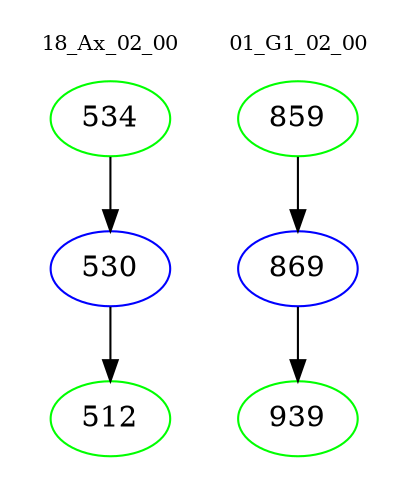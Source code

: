 digraph{
subgraph cluster_0 {
color = white
label = "18_Ax_02_00";
fontsize=10;
T0_534 [label="534", color="green"]
T0_534 -> T0_530 [color="black"]
T0_530 [label="530", color="blue"]
T0_530 -> T0_512 [color="black"]
T0_512 [label="512", color="green"]
}
subgraph cluster_1 {
color = white
label = "01_G1_02_00";
fontsize=10;
T1_859 [label="859", color="green"]
T1_859 -> T1_869 [color="black"]
T1_869 [label="869", color="blue"]
T1_869 -> T1_939 [color="black"]
T1_939 [label="939", color="green"]
}
}
